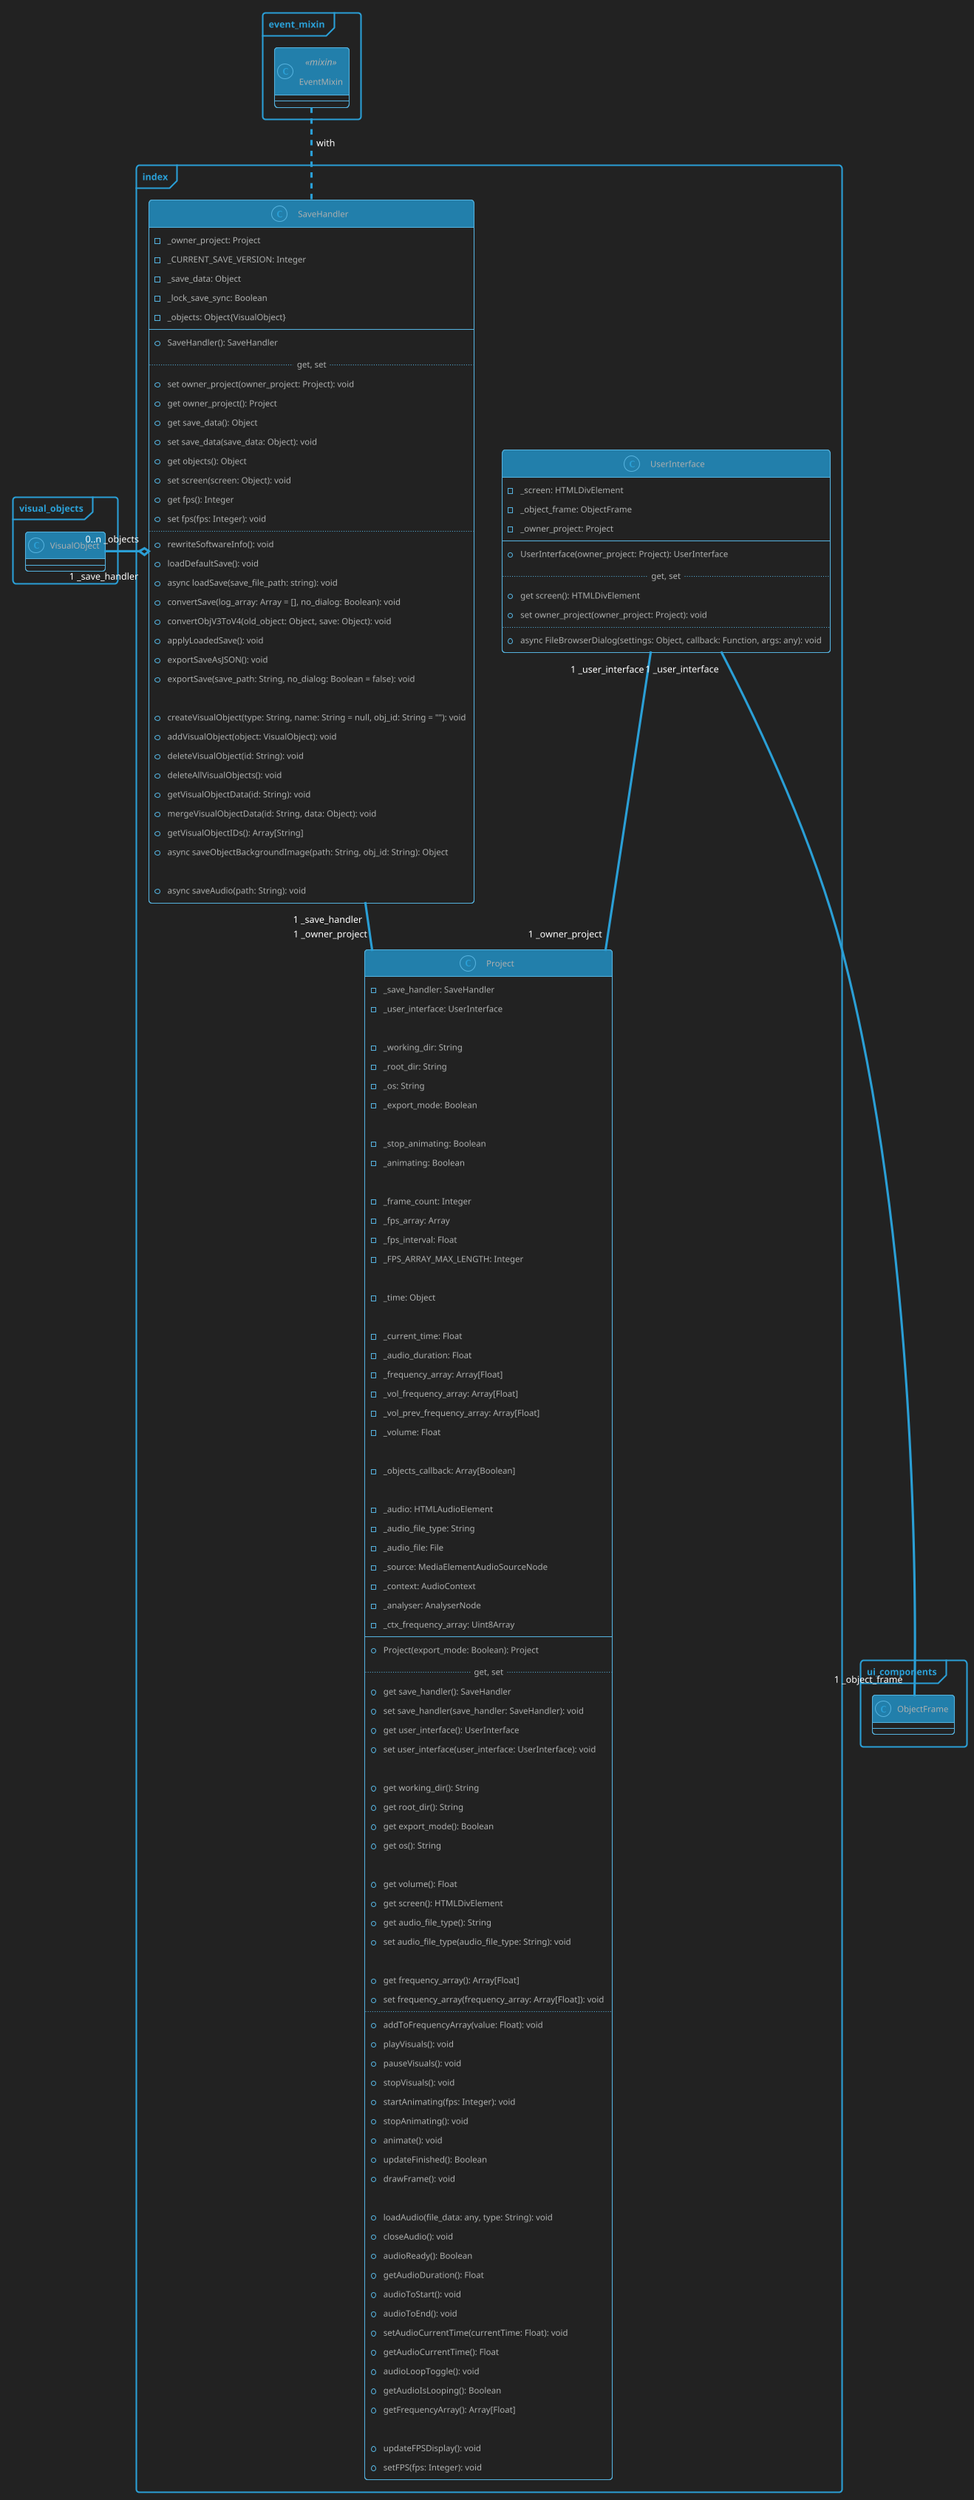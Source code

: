 'MIT License - Copyright (c) 2020-2021 Picorims

@startuml index
!theme cyborg-outline
skinparam BackgroundColor #222222
' skinparam groupInheritance 2
skinparam PackageStyle frame

package "visual_objects" {
    class VisualObject {}
}

package "event_mixin" {
    class EventMixin <<mixin>> {}
}

package "ui_components" {
    class ObjectFrame {}
}

package "index" {
    class SaveHandler {
        - _owner_project: Project
        - _CURRENT_SAVE_VERSION: Integer
        - _save_data: Object
        - _lock_save_sync: Boolean
        - _objects: Object{VisualObject}
        --
        + SaveHandler(): SaveHandler
        ..get, set..
        + set owner_project(owner_project: Project): void
        + get owner_project(): Project
        + get save_data(): Object
        + set save_data(save_data: Object): void
        + get objects(): Object
        + set screen(screen: Object): void
        + get fps(): Integer
        + set fps(fps: Integer): void
        ..
        + rewriteSoftwareInfo(): void
        + loadDefaultSave(): void
        + async loadSave(save_file_path: string): void
        + convertSave(log_array: Array = [], no_dialog: Boolean): void
        + convertObjV3ToV4(old_object: Object, save: Object): void
        + applyLoadedSave(): void
        + exportSaveAsJSON(): void
        + exportSave(save_path: String, no_dialog: Boolean = false): void
        
        + createVisualObject(type: String, name: String = null, obj_id: String = ""): void
        + addVisualObject(object: VisualObject): void
        + deleteVisualObject(id: String): void
        + deleteAllVisualObjects(): void
        + getVisualObjectData(id: String): void
        + mergeVisualObjectData(id: String, data: Object): void
        + getVisualObjectIDs(): Array[String]
        + async saveObjectBackgroundImage(path: String, obj_id: String): Object

        + async saveAudio(path: String): void
    }
    SaveHandler "1 _save_handler" -- "1 _owner_project" Project
    SaveHandler "1 _save_handler" o-left- "0..n _objects" VisualObject
    SaveHandler .up. EventMixin: with

    class Project {
        - _save_handler: SaveHandler
        - _user_interface: UserInterface

        - _working_dir: String
        - _root_dir: String
        - _os: String
        - _export_mode: Boolean

        - _stop_animating: Boolean
        - _animating: Boolean

        - _frame_count: Integer
        - _fps_array: Array
        - _fps_interval: Float
        - _FPS_ARRAY_MAX_LENGTH: Integer

        - _time: Object

        - _current_time: Float
        - _audio_duration: Float
        - _frequency_array: Array[Float]
        - _vol_frequency_array: Array[Float]
        - _vol_prev_frequency_array: Array[Float]
        - _volume: Float
    
        - _objects_callback: Array[Boolean]

        - _audio: HTMLAudioElement
        - _audio_file_type: String
        - _audio_file: File
        - _source: MediaElementAudioSourceNode
        - _context: AudioContext
        - _analyser: AnalyserNode
        - _ctx_frequency_array: Uint8Array
        --
        + Project(export_mode: Boolean): Project
        ..get, set..
        + get save_handler(): SaveHandler
        + set save_handler(save_handler: SaveHandler): void
        + get user_interface(): UserInterface
        + set user_interface(user_interface: UserInterface): void

        + get working_dir(): String
        + get root_dir(): String
        + get export_mode(): Boolean
        + get os(): String

        + get volume(): Float
        + get screen(): HTMLDivElement
        + get audio_file_type(): String
        + set audio_file_type(audio_file_type: String): void

        + get frequency_array(): Array[Float]
        + set frequency_array(frequency_array: Array[Float]): void
        ..
        + addToFrequencyArray(value: Float): void
        + playVisuals(): void
        + pauseVisuals(): void
        + stopVisuals(): void
        + startAnimating(fps: Integer): void
        + stopAnimating(): void
        + animate(): void
        + updateFinished(): Boolean
        + drawFrame(): void

        + loadAudio(file_data: any, type: String): void
        + closeAudio(): void
        + audioReady(): Boolean
        + getAudioDuration(): Float
        + audioToStart(): void
        + audioToEnd(): void
        + setAudioCurrentTime(currentTime: Float): void
        + getAudioCurrentTime(): Float
        + audioLoopToggle(): void
        + getAudioIsLooping(): Boolean
        + getFrequencyArray(): Array[Float]

        + updateFPSDisplay(): void
        + setFPS(fps: Integer): void
    }

    class UserInterface {
        - _screen: HTMLDivElement
        - _object_frame: ObjectFrame
        - _owner_project: Project
        --
        + UserInterface(owner_project: Project): UserInterface
        ..get, set..
        + get screen(): HTMLDivElement
        + set owner_project(owner_project: Project): void
        ..
        + async FileBrowserDialog(settings: Object, callback: Function, args: any): void
    }
    UserInterface "1 _user_interface" -- "1 _owner_project" Project
    UserInterface "1 _user_interface" -- "1 _object_frame" ObjectFrame
}